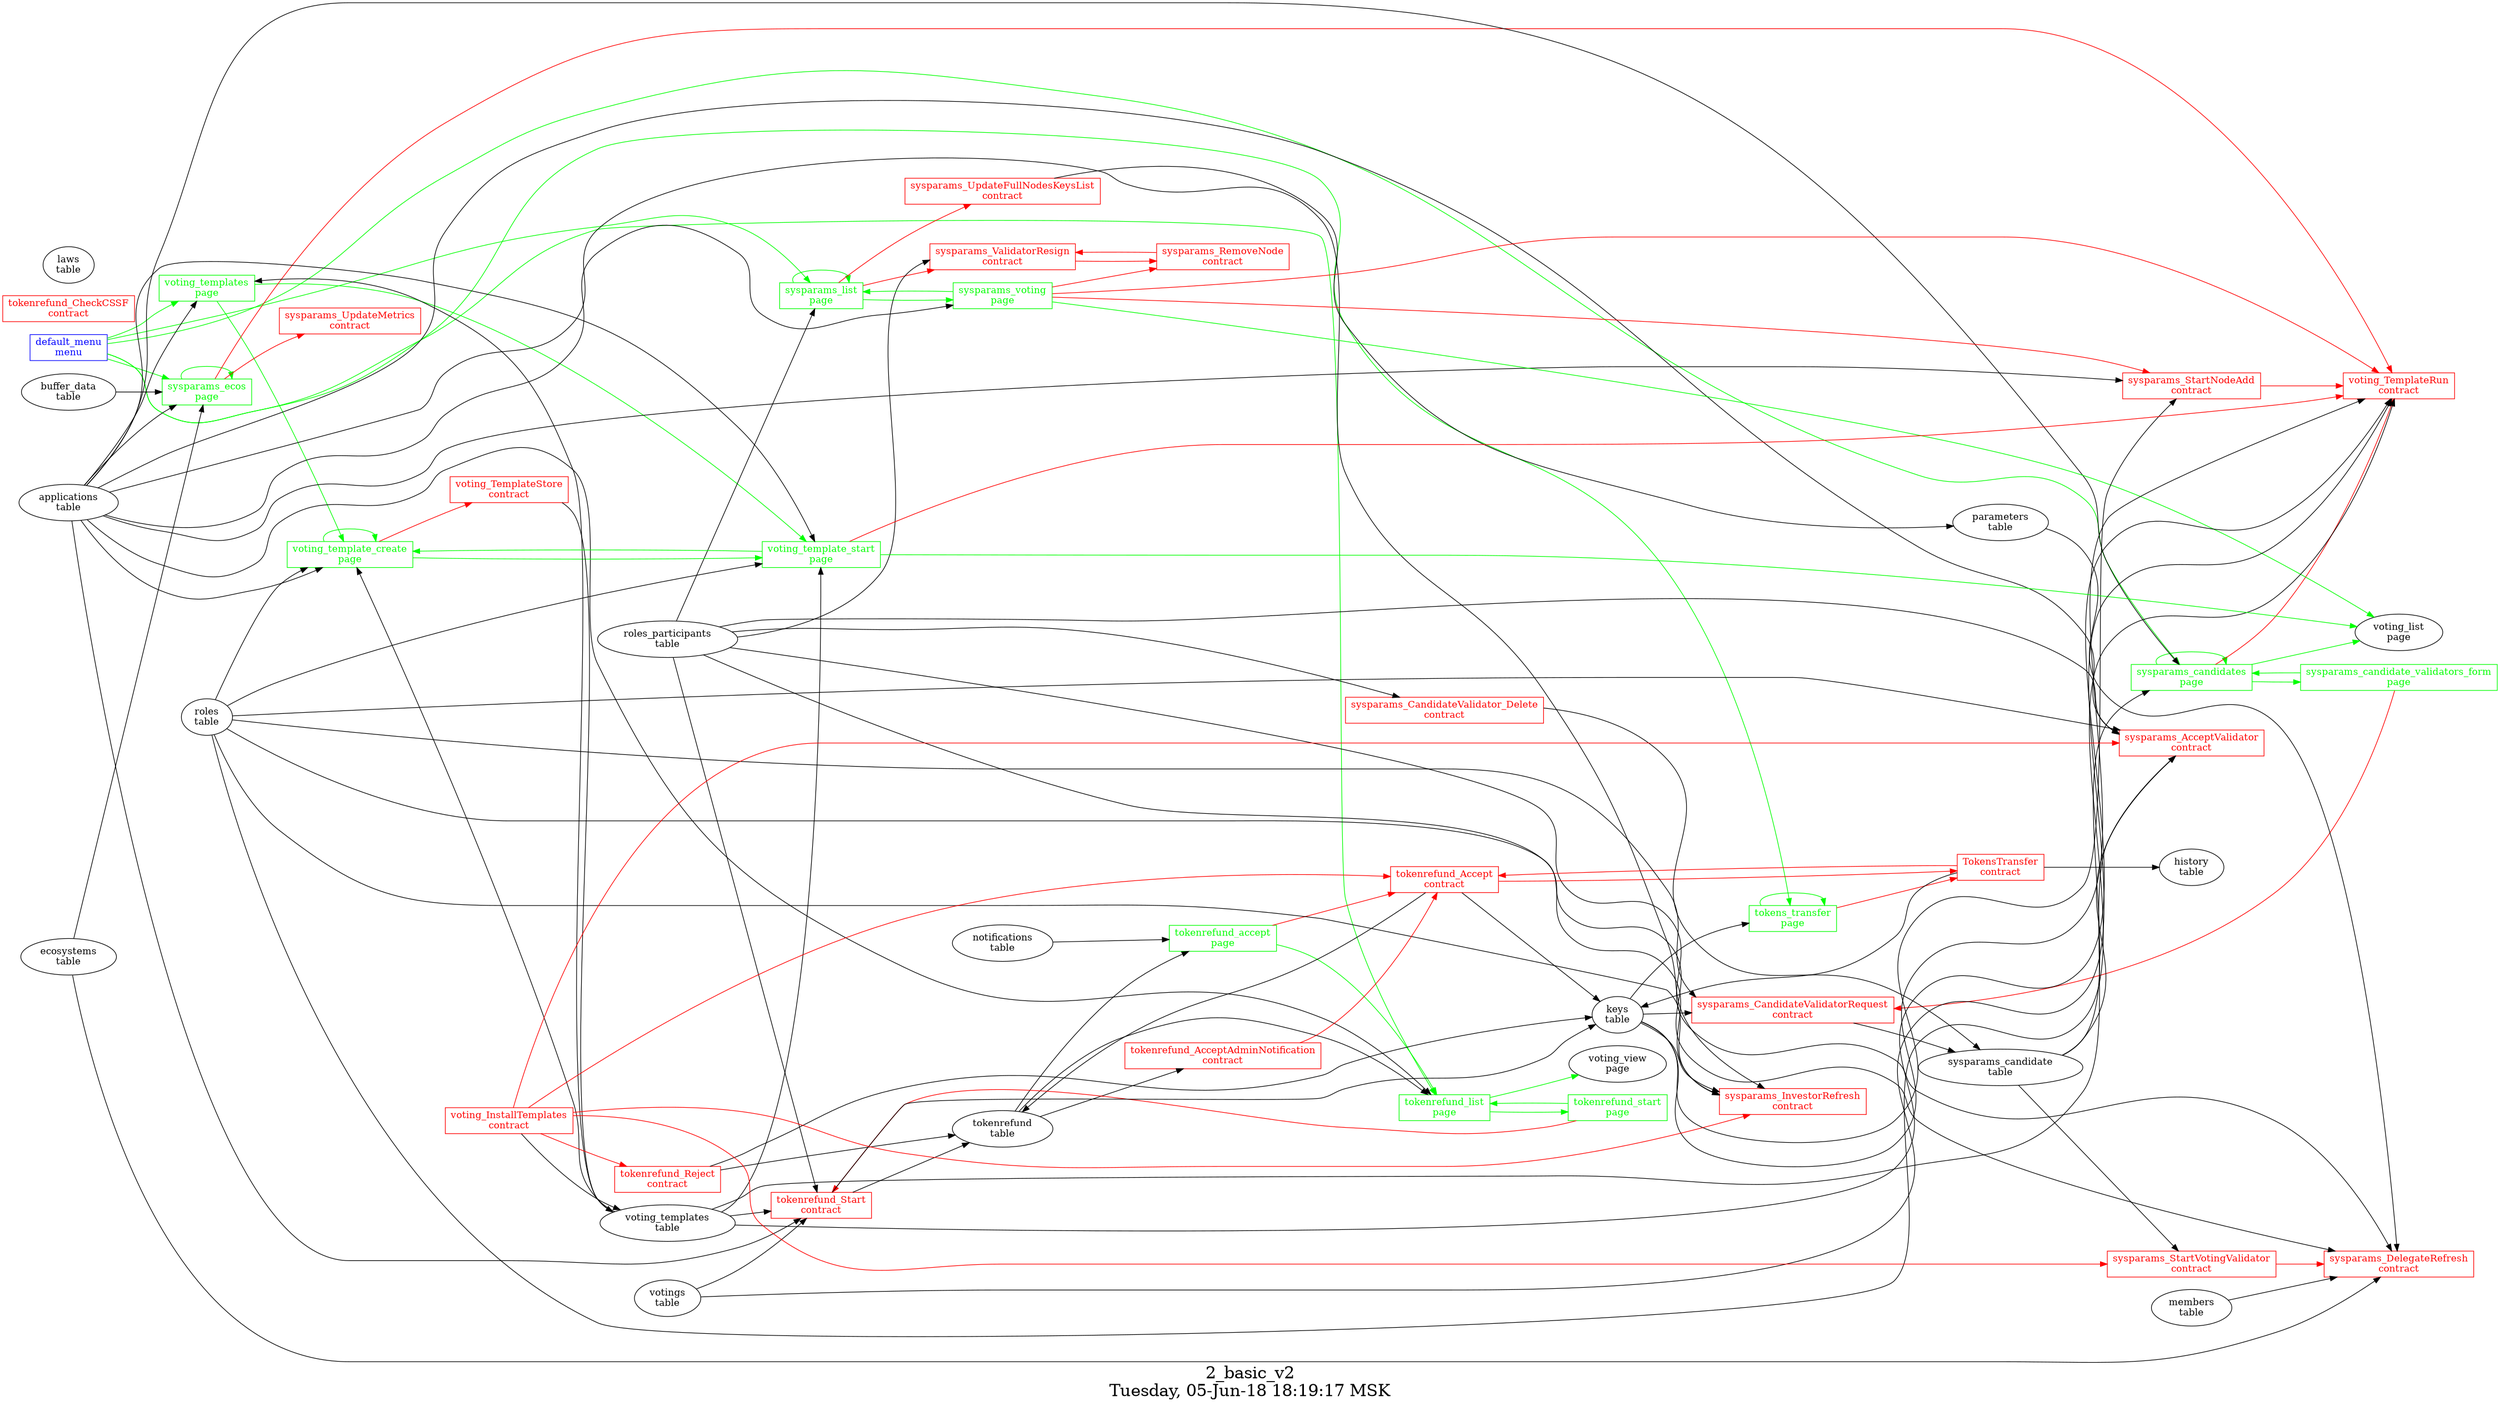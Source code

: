 digraph G {
graph [
  fontsize="24";
  label="2_basic_v2\nTuesday, 05-Jun-18 18:19:17 MSK";
  nojustify=true;
  ordering=out;
  rankdir=LR;
  size="30";
];
"default_menu\nmenu" -> "voting_templates\npage"  [ color=green ]
"default_menu\nmenu" -> "sysparams_list\npage"  [ color=green ]
"default_menu\nmenu" -> "sysparams_candidates\npage"  [ color=green ]
"default_menu\nmenu" -> "sysparams_ecos\npage"  [ color=green ]
"default_menu\nmenu" -> "tokenrefund_list\npage"  [ color=green ]
"default_menu\nmenu" -> "tokens_transfer\npage"  [ color=green ]
"default_menu\nmenu" [color=blue, fontcolor=blue, group=menus, shape=record];
"sysparams_candidate_validators_form\npage" -> "sysparams_CandidateValidatorRequest\ncontract"  [ color=red ]
"sysparams_candidate_validators_form\npage" -> "sysparams_candidates\npage"  [ color=green ]
"sysparams_candidate_validators_form\npage" [color=green, fontcolor=green, group=pages, shape=record];
"sysparams_candidates\npage" -> "voting_TemplateRun\ncontract"  [ color=red ]
"applications\ntable" -> "sysparams_candidates\npage"
"sysparams_candidate\ntable" -> "sysparams_candidates\npage"
"sysparams_candidates\npage" -> "voting_list\npage"  [ color=green ]
"sysparams_candidates\npage" -> "sysparams_candidates\npage"  [ color=green ]
"sysparams_candidates\npage" -> "sysparams_candidate_validators_form\npage"  [ color=green ]
"sysparams_candidates\npage" [color=green, fontcolor=green, group=pages, shape=record];
"sysparams_ecos\npage" -> "voting_TemplateRun\ncontract"  [ color=red ]
"sysparams_ecos\npage" -> "sysparams_UpdateMetrics\ncontract"  [ color=red ]
"applications\ntable" -> "sysparams_ecos\npage"
"buffer_data\ntable" -> "sysparams_ecos\npage"
"ecosystems\ntable" -> "sysparams_ecos\npage"
"sysparams_ecos\npage" -> "sysparams_ecos\npage"  [ color=green ]
"sysparams_ecos\npage" [color=green, fontcolor=green, group=pages, shape=record];
"sysparams_list\npage" -> "sysparams_UpdateFullNodesKeysList\ncontract"  [ color=red ]
"sysparams_list\npage" -> "sysparams_ValidatorResign\ncontract"  [ color=red ]
"roles_participants\ntable" -> "sysparams_list\npage"
"sysparams_list\npage" -> "sysparams_voting\npage"  [ color=green ]
"sysparams_list\npage" -> "sysparams_list\npage"  [ color=green ]
"sysparams_list\npage" [color=green, fontcolor=green, group=pages, shape=record];
"sysparams_voting\npage" -> "sysparams_StartNodeAdd\ncontract"  [ color=red ]
"sysparams_voting\npage" -> "sysparams_RemoveNode\ncontract"  [ color=red ]
"sysparams_voting\npage" -> "voting_TemplateRun\ncontract"  [ color=red ]
"applications\ntable" -> "sysparams_voting\npage"
"sysparams_voting\npage" -> "sysparams_list\npage"  [ color=green ]
"sysparams_voting\npage" -> "voting_list\npage"  [ color=green ]
"sysparams_voting\npage" [color=green, fontcolor=green, group=pages, shape=record];
"tokenrefund_accept\npage" -> "tokenrefund_Accept\ncontract"  [ color=red ]
"notifications\ntable" -> "tokenrefund_accept\npage"
"tokenrefund\ntable" -> "tokenrefund_accept\npage"
"tokenrefund_accept\npage" -> "tokenrefund_list\npage"  [ color=green ]
"tokenrefund_accept\npage" [color=green, fontcolor=green, group=pages, shape=record];
"applications\ntable" -> "tokenrefund_list\npage"
"tokenrefund\ntable" -> "tokenrefund_list\npage"
"tokenrefund_list\npage" -> "voting_view\npage"  [ color=green ]
"tokenrefund_list\npage" -> "tokenrefund_start\npage"  [ color=green ]
"tokenrefund_list\npage" [color=green, fontcolor=green, group=pages, shape=record];
"tokenrefund_start\npage" -> "tokenrefund_Start\ncontract"  [ color=red ]
"tokenrefund_start\npage" -> "tokenrefund_list\npage"  [ color=green ]
"tokenrefund_start\npage" [color=green, fontcolor=green, group=pages, shape=record];
"tokens_transfer\npage" -> "TokensTransfer\ncontract"  [ color=red ]
"keys\ntable" -> "tokens_transfer\npage"
"tokens_transfer\npage" -> "tokens_transfer\npage"  [ color=green ]
"tokens_transfer\npage" [color=green, fontcolor=green, group=pages, shape=record];
"voting_template_create\npage" -> "voting_TemplateStore\ncontract"  [ color=red ]
"applications\ntable" -> "voting_template_create\npage"
"voting_templates\ntable" -> "voting_template_create\npage"
"roles\ntable" -> "voting_template_create\npage"
"voting_template_create\npage" -> "voting_template_create\npage"  [ color=green ]
"voting_template_create\npage" -> "voting_template_start\npage"  [ color=green ]
"voting_template_create\npage" [color=green, fontcolor=green, group=pages, shape=record];
"voting_template_start\npage" -> "voting_TemplateRun\ncontract"  [ color=red ]
"applications\ntable" -> "voting_template_start\npage"
"voting_templates\ntable" -> "voting_template_start\npage"
"roles\ntable" -> "voting_template_start\npage"
"voting_template_start\npage" -> "voting_template_create\npage"  [ color=green ]
"voting_template_start\npage" -> "voting_list\npage"  [ color=green ]
"voting_template_start\npage" [color=green, fontcolor=green, group=pages, shape=record];
"applications\ntable" -> "voting_templates\npage"
"voting_templates\ntable" -> "voting_templates\npage"
"voting_templates\npage" -> "voting_template_start\npage"  [ color=green ]
"voting_templates\npage" -> "voting_template_create\npage"  [ color=green ]
"voting_templates\npage" [color=green, fontcolor=green, group=pages, shape=record];
"TokensTransfer\ncontract" -> "tokenrefund_Accept\ncontract"  [ color=red ]
"TokensTransfer\ncontract" -> "keys\ntable"  [ color="" ]
"TokensTransfer\ncontract" -> "history\ntable"  [ color="" ]
"TokensTransfer\ncontract" [color=red, fontcolor=red, group=contracts, shape=record];
"applications\ntable" -> "sysparams_AcceptValidator\ncontract"
"voting_templates\ntable" -> "sysparams_AcceptValidator\ncontract"
"sysparams_candidate\ntable" -> "sysparams_AcceptValidator\ncontract"
"roles_participants\ntable" -> "sysparams_AcceptValidator\ncontract"
"roles\ntable" -> "sysparams_AcceptValidator\ncontract"
"sysparams_AcceptValidator\ncontract" [color=red, fontcolor=red, group=contracts, shape=record];
"sysparams_CandidateValidatorRequest\ncontract" -> "sysparams_candidate\ntable"  [ color="" ]
"keys\ntable" -> "sysparams_CandidateValidatorRequest\ncontract"
"roles\ntable" -> "sysparams_CandidateValidatorRequest\ncontract"
"sysparams_CandidateValidatorRequest\ncontract" [color=red, fontcolor=red, group=contracts, shape=record];
"sysparams_CandidateValidator_Delete\ncontract" -> "sysparams_candidate\ntable"  [ color="" ]
"roles_participants\ntable" -> "sysparams_CandidateValidator_Delete\ncontract"
"sysparams_CandidateValidator_Delete\ncontract" [color=red, fontcolor=red, group=contracts, shape=record];
"roles\ntable" -> "sysparams_DelegateRefresh\ncontract"
"ecosystems\ntable" -> "sysparams_DelegateRefresh\ncontract"
"parameters\ntable" -> "sysparams_DelegateRefresh\ncontract"
"roles_participants\ntable" -> "sysparams_DelegateRefresh\ncontract"
"members\ntable" -> "sysparams_DelegateRefresh\ncontract"
"sysparams_DelegateRefresh\ncontract" [color=red, fontcolor=red, group=contracts, shape=record];
"roles\ntable" -> "sysparams_InvestorRefresh\ncontract"
"applications\ntable" -> "sysparams_InvestorRefresh\ncontract"
"keys\ntable" -> "sysparams_InvestorRefresh\ncontract"
"roles_participants\ntable" -> "sysparams_InvestorRefresh\ncontract"
"sysparams_InvestorRefresh\ncontract" [color=red, fontcolor=red, group=contracts, shape=record];
"sysparams_RemoveNode\ncontract" -> "sysparams_ValidatorResign\ncontract"  [ color=red ]
"sysparams_RemoveNode\ncontract" [color=red, fontcolor=red, group=contracts, shape=record];
"sysparams_StartNodeAdd\ncontract" -> "voting_TemplateRun\ncontract"  [ color=red ]
"keys\ntable" -> "sysparams_StartNodeAdd\ncontract"
"applications\ntable" -> "sysparams_StartNodeAdd\ncontract"
"sysparams_StartNodeAdd\ncontract" [color=red, fontcolor=red, group=contracts, shape=record];
"sysparams_StartVotingValidator\ncontract" -> "sysparams_DelegateRefresh\ncontract"  [ color=red ]
"sysparams_candidate\ntable" -> "sysparams_StartVotingValidator\ncontract"
"sysparams_StartVotingValidator\ncontract" [color=red, fontcolor=red, group=contracts, shape=record];
"sysparams_UpdateFullNodesKeysList\ncontract" -> "parameters\ntable"  [ color="" ]
"sysparams_UpdateFullNodesKeysList\ncontract" [color=red, fontcolor=red, group=contracts, shape=record];
"sysparams_UpdateMetrics\ncontract" [color=red, fontcolor=red, group=contracts, shape=record];
"sysparams_ValidatorResign\ncontract" -> "sysparams_RemoveNode\ncontract"  [ color=red ]
"roles_participants\ntable" -> "sysparams_ValidatorResign\ncontract"
"sysparams_ValidatorResign\ncontract" [color=red, fontcolor=red, group=contracts, shape=record];
"tokenrefund_Accept\ncontract" -> "TokensTransfer\ncontract"  [ color=red ]
"tokenrefund_Accept\ncontract" -> "keys\ntable"  [ color="" ]
"tokenrefund_Accept\ncontract" -> "tokenrefund\ntable"  [ color="" ]
"tokenrefund_Accept\ncontract" [color=red, fontcolor=red, group=contracts, shape=record];
"tokenrefund_AcceptAdminNotification\ncontract" -> "tokenrefund_Accept\ncontract"  [ color=red ]
"tokenrefund\ntable" -> "tokenrefund_AcceptAdminNotification\ncontract"
"tokenrefund_AcceptAdminNotification\ncontract" [color=red, fontcolor=red, group=contracts, shape=record];
"tokenrefund_CheckCSSF\ncontract" [color=red, fontcolor=red, group=contracts, shape=record];
"tokenrefund_Reject\ncontract" -> "keys\ntable"  [ color="" ]
"tokenrefund_Reject\ncontract" -> "tokenrefund\ntable"  [ color="" ]
"tokenrefund_Reject\ncontract" [color=red, fontcolor=red, group=contracts, shape=record];
"tokenrefund_Start\ncontract" -> "keys\ntable"  [ color="" ]
"tokenrefund_Start\ncontract" -> "tokenrefund\ntable"  [ color="" ]
"applications\ntable" -> "tokenrefund_Start\ncontract"
"voting_templates\ntable" -> "tokenrefund_Start\ncontract"
"roles_participants\ntable" -> "tokenrefund_Start\ncontract"
"votings\ntable" -> "tokenrefund_Start\ncontract"
"tokenrefund_Start\ncontract" [color=red, fontcolor=red, group=contracts, shape=record];
"voting_InstallTemplates\ncontract" -> "sysparams_AcceptValidator\ncontract"  [ color=red ]
"voting_InstallTemplates\ncontract" -> "sysparams_InvestorRefresh\ncontract"  [ color=red ]
"voting_InstallTemplates\ncontract" -> "sysparams_StartVotingValidator\ncontract"  [ color=red ]
"voting_InstallTemplates\ncontract" -> "tokenrefund_Accept\ncontract"  [ color=red ]
"voting_InstallTemplates\ncontract" -> "tokenrefund_Reject\ncontract"  [ color=red ]
"voting_InstallTemplates\ncontract" -> "voting_templates\ntable"  [ color="" ]
"voting_InstallTemplates\ncontract" [color=red, fontcolor=red, group=contracts, shape=record];
"voting_templates\ntable" -> "voting_TemplateRun\ncontract"
"keys\ntable" -> "voting_TemplateRun\ncontract"
"roles\ntable" -> "voting_TemplateRun\ncontract"
"votings\ntable" -> "voting_TemplateRun\ncontract"
"voting_TemplateRun\ncontract" [color=red, fontcolor=red, group=contracts, shape=record];
"voting_TemplateStore\ncontract" -> "voting_templates\ntable"  [ color="" ]
"voting_TemplateStore\ncontract" [color=red, fontcolor=red, group=contracts, shape=record];
"laws\ntable" [color="", fontcolor="", group=tables, shape=""];
"sysparams_candidate\ntable" [color="", fontcolor="", group=tables, shape=""];
"tokenrefund\ntable" [color="", fontcolor="", group=tables, shape=""];
"voting_templates\ntable" [color="", fontcolor="", group=tables, shape=""];
}
